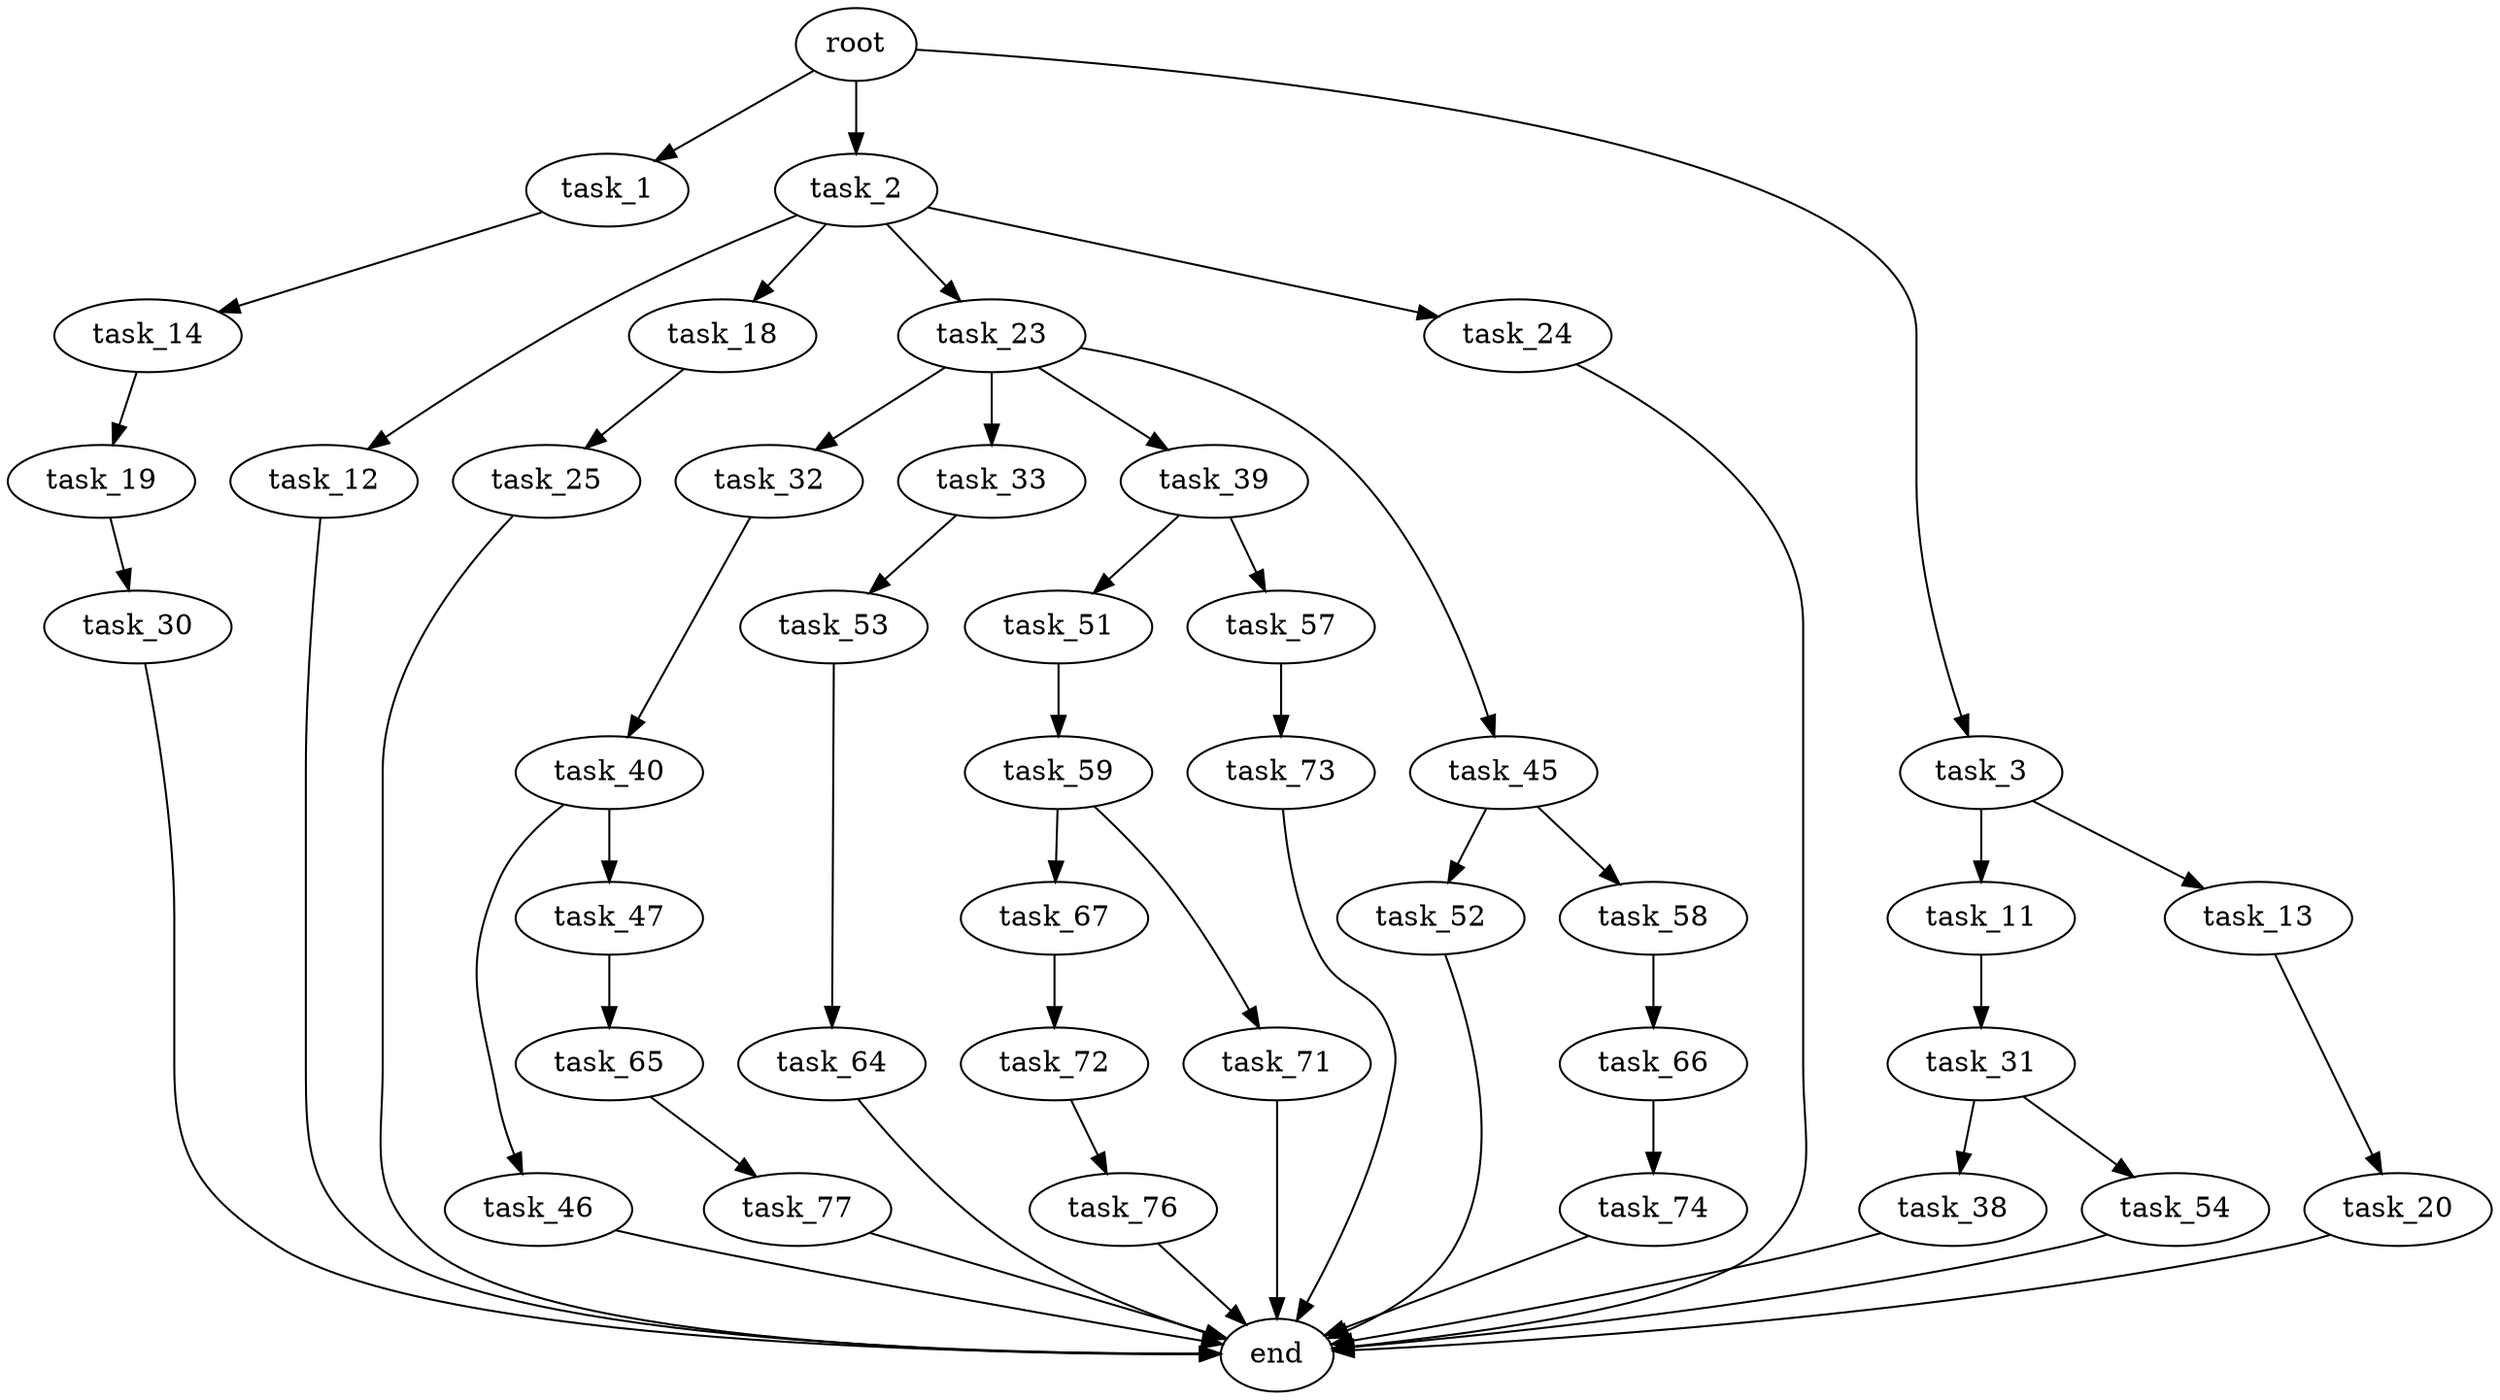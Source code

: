digraph G {
  root [size="0.000000"];
  task_1 [size="38549369102.000000"];
  task_2 [size="82970785706.000000"];
  task_3 [size="39999308511.000000"];
  task_11 [size="8886045838.000000"];
  task_12 [size="782757789696.000000"];
  task_13 [size="7539366835.000000"];
  task_14 [size="321649087124.000000"];
  task_18 [size="300458548021.000000"];
  task_19 [size="782757789696.000000"];
  task_20 [size="28991029248.000000"];
  task_23 [size="3378226001.000000"];
  task_24 [size="68719476736.000000"];
  task_25 [size="2178220743.000000"];
  task_30 [size="782757789696.000000"];
  task_31 [size="28991029248.000000"];
  task_32 [size="782757789696.000000"];
  task_33 [size="508042332915.000000"];
  task_38 [size="134217728000.000000"];
  task_39 [size="231928233984.000000"];
  task_40 [size="3926258677.000000"];
  task_45 [size="51726673491.000000"];
  task_46 [size="1073741824000.000000"];
  task_47 [size="368293445632.000000"];
  task_51 [size="8589934592.000000"];
  task_52 [size="16186544167.000000"];
  task_53 [size="837808544437.000000"];
  task_54 [size="18212165734.000000"];
  task_57 [size="3916395934.000000"];
  task_58 [size="487469817.000000"];
  task_59 [size="16021485028.000000"];
  task_64 [size="134217728000.000000"];
  task_65 [size="17875078397.000000"];
  task_66 [size="368293445632.000000"];
  task_67 [size="267148727717.000000"];
  task_71 [size="8589934592.000000"];
  task_72 [size="28991029248.000000"];
  task_73 [size="134217728000.000000"];
  task_74 [size="575574634937.000000"];
  task_76 [size="167654163597.000000"];
  task_77 [size="549755813888.000000"];
  end [size="0.000000"];

  root -> task_1 [size="1.000000"];
  root -> task_2 [size="1.000000"];
  root -> task_3 [size="1.000000"];
  task_1 -> task_14 [size="33554432.000000"];
  task_2 -> task_12 [size="134217728.000000"];
  task_2 -> task_18 [size="134217728.000000"];
  task_2 -> task_23 [size="134217728.000000"];
  task_2 -> task_24 [size="134217728.000000"];
  task_3 -> task_11 [size="134217728.000000"];
  task_3 -> task_13 [size="134217728.000000"];
  task_11 -> task_31 [size="209715200.000000"];
  task_12 -> end [size="1.000000"];
  task_13 -> task_20 [size="301989888.000000"];
  task_14 -> task_19 [size="209715200.000000"];
  task_18 -> task_25 [size="209715200.000000"];
  task_19 -> task_30 [size="679477248.000000"];
  task_20 -> end [size="1.000000"];
  task_23 -> task_32 [size="75497472.000000"];
  task_23 -> task_33 [size="75497472.000000"];
  task_23 -> task_39 [size="75497472.000000"];
  task_23 -> task_45 [size="75497472.000000"];
  task_24 -> end [size="1.000000"];
  task_25 -> end [size="1.000000"];
  task_30 -> end [size="1.000000"];
  task_31 -> task_38 [size="75497472.000000"];
  task_31 -> task_54 [size="75497472.000000"];
  task_32 -> task_40 [size="679477248.000000"];
  task_33 -> task_53 [size="536870912.000000"];
  task_38 -> end [size="1.000000"];
  task_39 -> task_51 [size="301989888.000000"];
  task_39 -> task_57 [size="301989888.000000"];
  task_40 -> task_46 [size="301989888.000000"];
  task_40 -> task_47 [size="301989888.000000"];
  task_45 -> task_52 [size="75497472.000000"];
  task_45 -> task_58 [size="75497472.000000"];
  task_46 -> end [size="1.000000"];
  task_47 -> task_65 [size="411041792.000000"];
  task_51 -> task_59 [size="33554432.000000"];
  task_52 -> end [size="1.000000"];
  task_53 -> task_64 [size="679477248.000000"];
  task_54 -> end [size="1.000000"];
  task_57 -> task_73 [size="301989888.000000"];
  task_58 -> task_66 [size="33554432.000000"];
  task_59 -> task_67 [size="301989888.000000"];
  task_59 -> task_71 [size="301989888.000000"];
  task_64 -> end [size="1.000000"];
  task_65 -> task_77 [size="536870912.000000"];
  task_66 -> task_74 [size="411041792.000000"];
  task_67 -> task_72 [size="209715200.000000"];
  task_71 -> end [size="1.000000"];
  task_72 -> task_76 [size="75497472.000000"];
  task_73 -> end [size="1.000000"];
  task_74 -> end [size="1.000000"];
  task_76 -> end [size="1.000000"];
  task_77 -> end [size="1.000000"];
}
